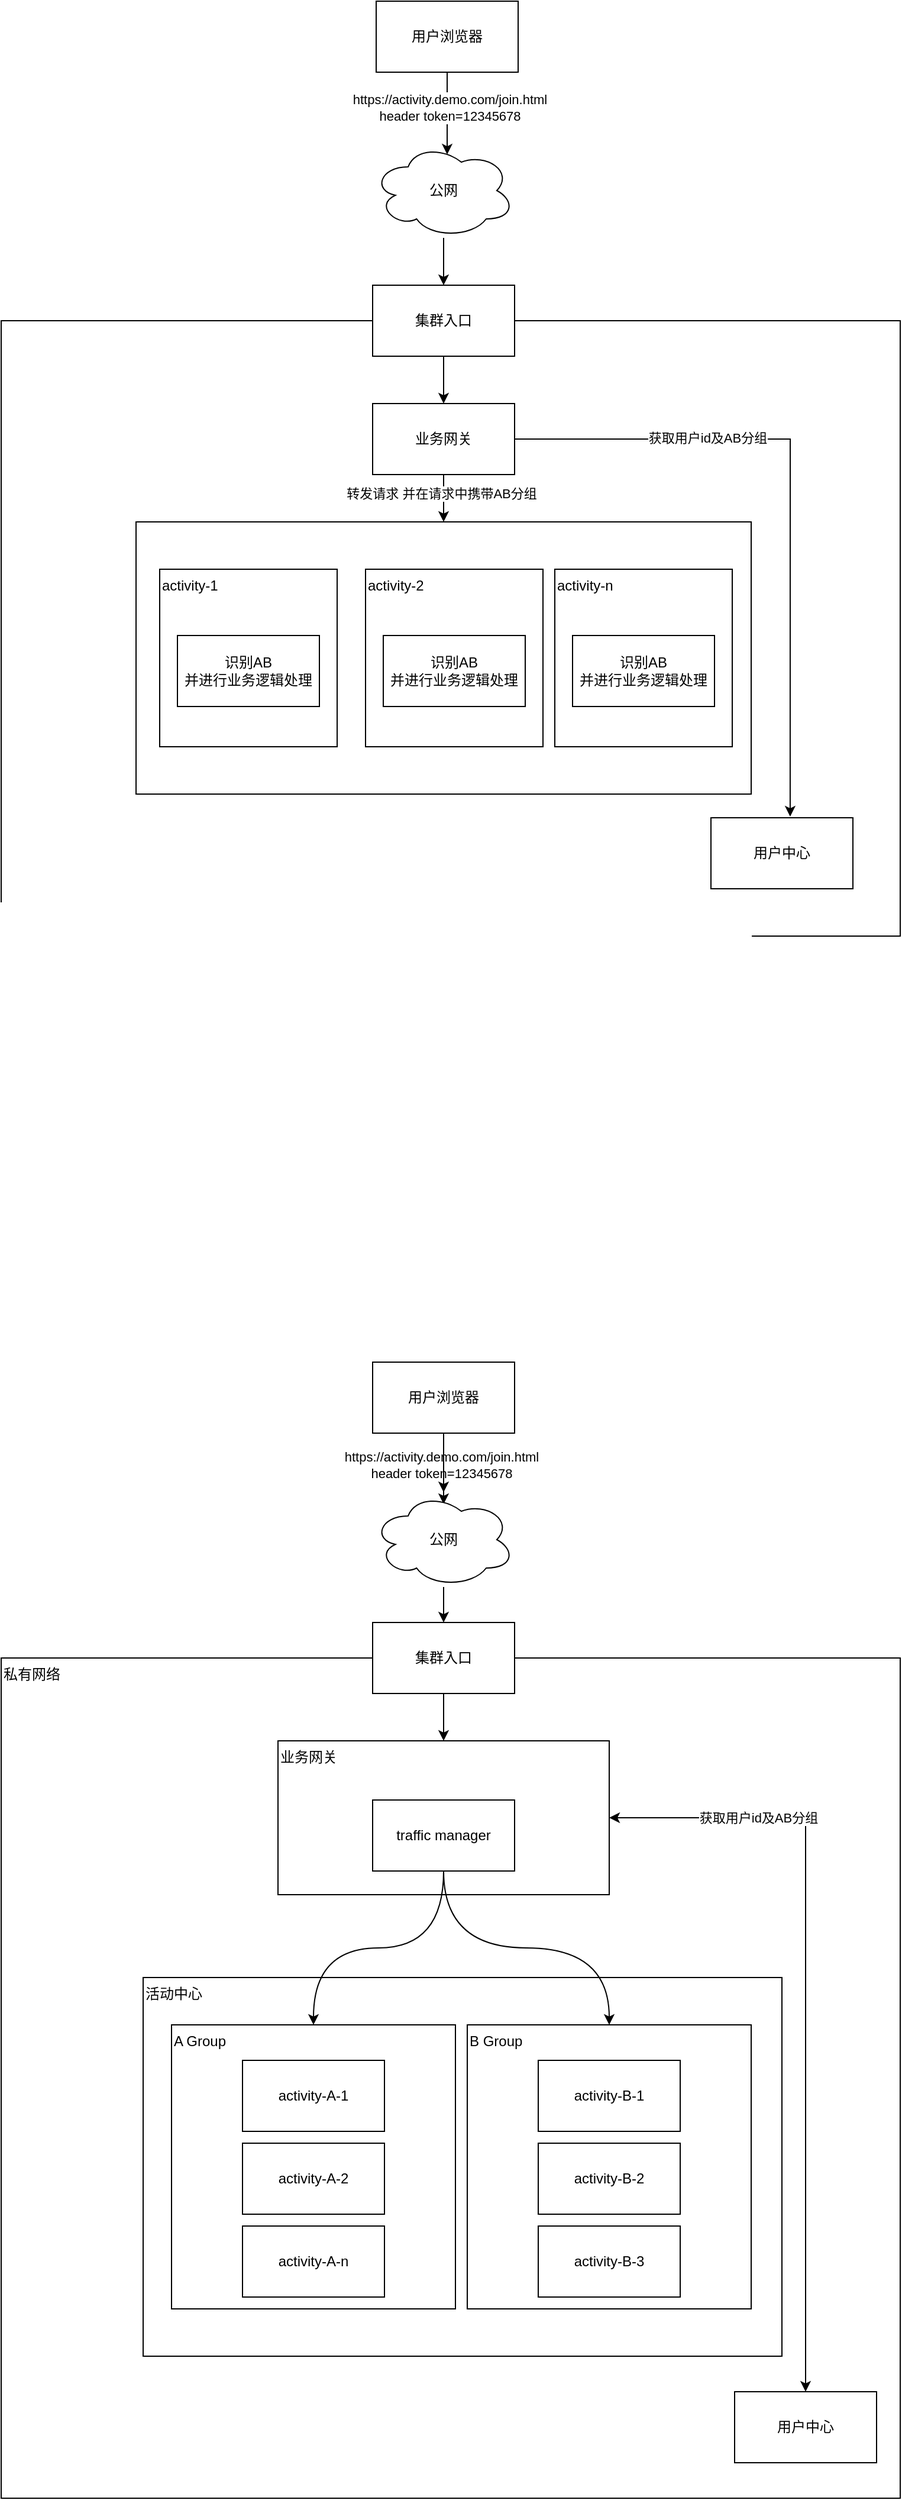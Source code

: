 <mxfile version="17.2.3" type="github">
  <diagram id="NkTXDc8hUBUXjb-TBbOY" name="第 1 页">
    <mxGraphModel dx="1426" dy="1963" grid="1" gridSize="10" guides="1" tooltips="1" connect="1" arrows="1" fold="1" page="1" pageScale="1" pageWidth="827" pageHeight="1169" math="0" shadow="0">
      <root>
        <mxCell id="0" />
        <mxCell id="1" parent="0" />
        <mxCell id="VPTVzxUfHxMfCs_0RZJk-6" value="私有网络" style="rounded=0;whiteSpace=wrap;html=1;align=left;verticalAlign=top;" vertex="1" parent="1">
          <mxGeometry x="40" y="280" width="760" height="710" as="geometry" />
        </mxCell>
        <mxCell id="VPTVzxUfHxMfCs_0RZJk-4" style="edgeStyle=orthogonalEdgeStyle;rounded=0;orthogonalLoop=1;jettySize=auto;html=1;entryX=0.5;entryY=0.125;entryDx=0;entryDy=0;entryPerimeter=0;" edge="1" parent="1" source="VPTVzxUfHxMfCs_0RZJk-1" target="VPTVzxUfHxMfCs_0RZJk-3">
          <mxGeometry relative="1" as="geometry" />
        </mxCell>
        <mxCell id="VPTVzxUfHxMfCs_0RZJk-7" value="https://activity.demo.com/join.html&lt;br&gt;header token=12345678" style="edgeLabel;html=1;align=center;verticalAlign=middle;resizable=0;points=[];" vertex="1" connectable="0" parent="VPTVzxUfHxMfCs_0RZJk-4">
          <mxGeometry x="-0.1" y="-2" relative="1" as="geometry">
            <mxPoint as="offset" />
          </mxGeometry>
        </mxCell>
        <mxCell id="VPTVzxUfHxMfCs_0RZJk-29" value="" style="edgeStyle=orthogonalEdgeStyle;curved=1;rounded=0;orthogonalLoop=1;jettySize=auto;html=1;startArrow=none;startFill=0;" edge="1" parent="1" source="VPTVzxUfHxMfCs_0RZJk-1" target="VPTVzxUfHxMfCs_0RZJk-3">
          <mxGeometry relative="1" as="geometry" />
        </mxCell>
        <mxCell id="VPTVzxUfHxMfCs_0RZJk-1" value="用户浏览器" style="rounded=0;whiteSpace=wrap;html=1;" vertex="1" parent="1">
          <mxGeometry x="354" y="30" width="120" height="60" as="geometry" />
        </mxCell>
        <mxCell id="VPTVzxUfHxMfCs_0RZJk-10" style="edgeStyle=orthogonalEdgeStyle;rounded=0;orthogonalLoop=1;jettySize=auto;html=1;" edge="1" parent="1" source="VPTVzxUfHxMfCs_0RZJk-2" target="VPTVzxUfHxMfCs_0RZJk-8">
          <mxGeometry relative="1" as="geometry" />
        </mxCell>
        <mxCell id="VPTVzxUfHxMfCs_0RZJk-2" value="集群入口" style="rounded=0;whiteSpace=wrap;html=1;" vertex="1" parent="1">
          <mxGeometry x="354" y="250" width="120" height="60" as="geometry" />
        </mxCell>
        <mxCell id="VPTVzxUfHxMfCs_0RZJk-5" style="edgeStyle=orthogonalEdgeStyle;rounded=0;orthogonalLoop=1;jettySize=auto;html=1;entryX=0.5;entryY=0;entryDx=0;entryDy=0;" edge="1" parent="1" source="VPTVzxUfHxMfCs_0RZJk-3" target="VPTVzxUfHxMfCs_0RZJk-2">
          <mxGeometry relative="1" as="geometry" />
        </mxCell>
        <mxCell id="VPTVzxUfHxMfCs_0RZJk-3" value="公网" style="ellipse;shape=cloud;whiteSpace=wrap;html=1;" vertex="1" parent="1">
          <mxGeometry x="354" y="140" width="120" height="80" as="geometry" />
        </mxCell>
        <mxCell id="VPTVzxUfHxMfCs_0RZJk-12" style="edgeStyle=orthogonalEdgeStyle;rounded=0;orthogonalLoop=1;jettySize=auto;html=1;entryX=0.5;entryY=0;entryDx=0;entryDy=0;startArrow=classic;startFill=1;exitX=1;exitY=0.5;exitDx=0;exitDy=0;" edge="1" parent="1" source="VPTVzxUfHxMfCs_0RZJk-8" target="VPTVzxUfHxMfCs_0RZJk-9">
          <mxGeometry relative="1" as="geometry">
            <Array as="points">
              <mxPoint x="720" y="415" />
            </Array>
          </mxGeometry>
        </mxCell>
        <mxCell id="VPTVzxUfHxMfCs_0RZJk-13" value="获取用户id及AB分组" style="edgeLabel;html=1;align=center;verticalAlign=middle;resizable=0;points=[];" vertex="1" connectable="0" parent="VPTVzxUfHxMfCs_0RZJk-12">
          <mxGeometry x="-0.27" y="2" relative="1" as="geometry">
            <mxPoint x="-42" y="-72" as="offset" />
          </mxGeometry>
        </mxCell>
        <mxCell id="VPTVzxUfHxMfCs_0RZJk-8" value="业务网关" style="rounded=0;whiteSpace=wrap;html=1;verticalAlign=top;align=left;" vertex="1" parent="1">
          <mxGeometry x="274" y="350" width="280" height="130" as="geometry" />
        </mxCell>
        <mxCell id="VPTVzxUfHxMfCs_0RZJk-9" value="用户中心" style="rounded=0;whiteSpace=wrap;html=1;" vertex="1" parent="1">
          <mxGeometry x="660" y="900" width="120" height="60" as="geometry" />
        </mxCell>
        <mxCell id="VPTVzxUfHxMfCs_0RZJk-14" value="活动中心" style="rounded=0;whiteSpace=wrap;html=1;align=left;verticalAlign=top;" vertex="1" parent="1">
          <mxGeometry x="160" y="550" width="540" height="320" as="geometry" />
        </mxCell>
        <mxCell id="VPTVzxUfHxMfCs_0RZJk-15" value="A Group" style="rounded=0;whiteSpace=wrap;html=1;align=left;verticalAlign=top;" vertex="1" parent="1">
          <mxGeometry x="184" y="590" width="240" height="240" as="geometry" />
        </mxCell>
        <mxCell id="VPTVzxUfHxMfCs_0RZJk-16" value="B Group" style="rounded=0;whiteSpace=wrap;html=1;verticalAlign=top;align=left;" vertex="1" parent="1">
          <mxGeometry x="434" y="590" width="240" height="240" as="geometry" />
        </mxCell>
        <mxCell id="VPTVzxUfHxMfCs_0RZJk-18" style="edgeStyle=orthogonalEdgeStyle;rounded=0;orthogonalLoop=1;jettySize=auto;html=1;entryX=0.5;entryY=0;entryDx=0;entryDy=0;startArrow=none;startFill=0;curved=1;" edge="1" parent="1" source="VPTVzxUfHxMfCs_0RZJk-17" target="VPTVzxUfHxMfCs_0RZJk-15">
          <mxGeometry relative="1" as="geometry" />
        </mxCell>
        <mxCell id="VPTVzxUfHxMfCs_0RZJk-19" style="edgeStyle=orthogonalEdgeStyle;curved=1;rounded=0;orthogonalLoop=1;jettySize=auto;html=1;entryX=0.5;entryY=0;entryDx=0;entryDy=0;startArrow=none;startFill=0;" edge="1" parent="1" source="VPTVzxUfHxMfCs_0RZJk-17" target="VPTVzxUfHxMfCs_0RZJk-16">
          <mxGeometry relative="1" as="geometry" />
        </mxCell>
        <mxCell id="VPTVzxUfHxMfCs_0RZJk-17" value="traffic manager" style="rounded=0;whiteSpace=wrap;html=1;" vertex="1" parent="1">
          <mxGeometry x="354" y="400" width="120" height="60" as="geometry" />
        </mxCell>
        <mxCell id="VPTVzxUfHxMfCs_0RZJk-20" value="activity-A-1" style="rounded=0;whiteSpace=wrap;html=1;" vertex="1" parent="1">
          <mxGeometry x="244" y="620" width="120" height="60" as="geometry" />
        </mxCell>
        <mxCell id="VPTVzxUfHxMfCs_0RZJk-21" value="activity-A-2" style="rounded=0;whiteSpace=wrap;html=1;" vertex="1" parent="1">
          <mxGeometry x="244" y="690" width="120" height="60" as="geometry" />
        </mxCell>
        <mxCell id="VPTVzxUfHxMfCs_0RZJk-22" value="activity-A-n" style="rounded=0;whiteSpace=wrap;html=1;" vertex="1" parent="1">
          <mxGeometry x="244" y="760" width="120" height="60" as="geometry" />
        </mxCell>
        <mxCell id="VPTVzxUfHxMfCs_0RZJk-23" value="activity-B-1" style="rounded=0;whiteSpace=wrap;html=1;" vertex="1" parent="1">
          <mxGeometry x="494" y="620" width="120" height="60" as="geometry" />
        </mxCell>
        <mxCell id="VPTVzxUfHxMfCs_0RZJk-24" value="activity-B-2" style="rounded=0;whiteSpace=wrap;html=1;" vertex="1" parent="1">
          <mxGeometry x="494" y="690" width="120" height="60" as="geometry" />
        </mxCell>
        <mxCell id="VPTVzxUfHxMfCs_0RZJk-25" value="activity-B-3" style="rounded=0;whiteSpace=wrap;html=1;" vertex="1" parent="1">
          <mxGeometry x="494" y="760" width="120" height="60" as="geometry" />
        </mxCell>
        <mxCell id="VPTVzxUfHxMfCs_0RZJk-30" style="edgeStyle=orthogonalEdgeStyle;curved=1;rounded=0;orthogonalLoop=1;jettySize=auto;html=1;entryX=0.525;entryY=0.119;entryDx=0;entryDy=0;entryPerimeter=0;startArrow=none;startFill=0;" edge="1" parent="1" source="VPTVzxUfHxMfCs_0RZJk-26" target="VPTVzxUfHxMfCs_0RZJk-27">
          <mxGeometry relative="1" as="geometry" />
        </mxCell>
        <mxCell id="VPTVzxUfHxMfCs_0RZJk-31" value="https://activity.demo.com/join.html&lt;br&gt;header token=12345678" style="edgeLabel;html=1;align=center;verticalAlign=middle;resizable=0;points=[];" vertex="1" connectable="0" parent="VPTVzxUfHxMfCs_0RZJk-30">
          <mxGeometry x="-0.162" y="2" relative="1" as="geometry">
            <mxPoint y="1" as="offset" />
          </mxGeometry>
        </mxCell>
        <mxCell id="VPTVzxUfHxMfCs_0RZJk-26" value="用户浏览器" style="rounded=0;whiteSpace=wrap;html=1;" vertex="1" parent="1">
          <mxGeometry x="357" y="-1120" width="120" height="60" as="geometry" />
        </mxCell>
        <mxCell id="VPTVzxUfHxMfCs_0RZJk-33" style="edgeStyle=orthogonalEdgeStyle;curved=1;rounded=0;orthogonalLoop=1;jettySize=auto;html=1;entryX=0.5;entryY=0;entryDx=0;entryDy=0;startArrow=none;startFill=0;" edge="1" parent="1" source="VPTVzxUfHxMfCs_0RZJk-27" target="VPTVzxUfHxMfCs_0RZJk-32">
          <mxGeometry relative="1" as="geometry" />
        </mxCell>
        <mxCell id="VPTVzxUfHxMfCs_0RZJk-27" value="公网" style="ellipse;shape=cloud;whiteSpace=wrap;html=1;" vertex="1" parent="1">
          <mxGeometry x="354" y="-1000" width="120" height="80" as="geometry" />
        </mxCell>
        <mxCell id="VPTVzxUfHxMfCs_0RZJk-28" value="" style="rounded=0;whiteSpace=wrap;html=1;" vertex="1" parent="1">
          <mxGeometry x="40" y="-850" width="760" height="520" as="geometry" />
        </mxCell>
        <mxCell id="VPTVzxUfHxMfCs_0RZJk-38" style="edgeStyle=orthogonalEdgeStyle;rounded=0;orthogonalLoop=1;jettySize=auto;html=1;entryX=0.5;entryY=0;entryDx=0;entryDy=0;startArrow=none;startFill=0;" edge="1" parent="1" source="VPTVzxUfHxMfCs_0RZJk-32" target="VPTVzxUfHxMfCs_0RZJk-34">
          <mxGeometry relative="1" as="geometry" />
        </mxCell>
        <mxCell id="VPTVzxUfHxMfCs_0RZJk-32" value="集群入口" style="rounded=0;whiteSpace=wrap;html=1;" vertex="1" parent="1">
          <mxGeometry x="354" y="-880" width="120" height="60" as="geometry" />
        </mxCell>
        <mxCell id="VPTVzxUfHxMfCs_0RZJk-36" style="edgeStyle=orthogonalEdgeStyle;rounded=0;orthogonalLoop=1;jettySize=auto;html=1;entryX=0.558;entryY=-0.017;entryDx=0;entryDy=0;entryPerimeter=0;startArrow=none;startFill=0;" edge="1" parent="1" source="VPTVzxUfHxMfCs_0RZJk-34" target="VPTVzxUfHxMfCs_0RZJk-35">
          <mxGeometry relative="1" as="geometry" />
        </mxCell>
        <mxCell id="VPTVzxUfHxMfCs_0RZJk-37" value="获取用户id及AB分组" style="edgeLabel;html=1;align=center;verticalAlign=middle;resizable=0;points=[];" vertex="1" connectable="0" parent="VPTVzxUfHxMfCs_0RZJk-36">
          <mxGeometry x="-0.409" y="1" relative="1" as="geometry">
            <mxPoint as="offset" />
          </mxGeometry>
        </mxCell>
        <mxCell id="VPTVzxUfHxMfCs_0RZJk-46" style="edgeStyle=orthogonalEdgeStyle;rounded=0;orthogonalLoop=1;jettySize=auto;html=1;entryX=0.5;entryY=0;entryDx=0;entryDy=0;startArrow=none;startFill=0;" edge="1" parent="1" source="VPTVzxUfHxMfCs_0RZJk-34" target="VPTVzxUfHxMfCs_0RZJk-39">
          <mxGeometry relative="1" as="geometry" />
        </mxCell>
        <mxCell id="VPTVzxUfHxMfCs_0RZJk-47" value="转发请求 并在请求中携带AB分组" style="edgeLabel;html=1;align=center;verticalAlign=middle;resizable=0;points=[];" vertex="1" connectable="0" parent="VPTVzxUfHxMfCs_0RZJk-46">
          <mxGeometry x="-0.425" y="-2" relative="1" as="geometry">
            <mxPoint y="4" as="offset" />
          </mxGeometry>
        </mxCell>
        <mxCell id="VPTVzxUfHxMfCs_0RZJk-34" value="业务网关" style="rounded=0;whiteSpace=wrap;html=1;" vertex="1" parent="1">
          <mxGeometry x="354" y="-780" width="120" height="60" as="geometry" />
        </mxCell>
        <mxCell id="VPTVzxUfHxMfCs_0RZJk-35" value="用户中心" style="rounded=0;whiteSpace=wrap;html=1;" vertex="1" parent="1">
          <mxGeometry x="640" y="-430" width="120" height="60" as="geometry" />
        </mxCell>
        <mxCell id="VPTVzxUfHxMfCs_0RZJk-39" value="" style="rounded=0;whiteSpace=wrap;html=1;" vertex="1" parent="1">
          <mxGeometry x="154" y="-680" width="520" height="230" as="geometry" />
        </mxCell>
        <mxCell id="VPTVzxUfHxMfCs_0RZJk-40" value="activity-1" style="rounded=0;whiteSpace=wrap;html=1;align=left;verticalAlign=top;" vertex="1" parent="1">
          <mxGeometry x="174" y="-640" width="150" height="150" as="geometry" />
        </mxCell>
        <mxCell id="VPTVzxUfHxMfCs_0RZJk-41" value="识别AB&lt;br&gt;并进行业务逻辑处理" style="rounded=0;whiteSpace=wrap;html=1;" vertex="1" parent="1">
          <mxGeometry x="189" y="-584" width="120" height="60" as="geometry" />
        </mxCell>
        <mxCell id="VPTVzxUfHxMfCs_0RZJk-42" value="activity-2" style="rounded=0;whiteSpace=wrap;html=1;align=left;verticalAlign=top;" vertex="1" parent="1">
          <mxGeometry x="348" y="-640" width="150" height="150" as="geometry" />
        </mxCell>
        <mxCell id="VPTVzxUfHxMfCs_0RZJk-43" value="识别AB&lt;br&gt;并进行业务逻辑处理" style="rounded=0;whiteSpace=wrap;html=1;" vertex="1" parent="1">
          <mxGeometry x="363" y="-584" width="120" height="60" as="geometry" />
        </mxCell>
        <mxCell id="VPTVzxUfHxMfCs_0RZJk-44" value="activity-n" style="rounded=0;whiteSpace=wrap;html=1;align=left;verticalAlign=top;" vertex="1" parent="1">
          <mxGeometry x="508" y="-640" width="150" height="150" as="geometry" />
        </mxCell>
        <mxCell id="VPTVzxUfHxMfCs_0RZJk-45" value="识别AB&lt;br&gt;并进行业务逻辑处理" style="rounded=0;whiteSpace=wrap;html=1;" vertex="1" parent="1">
          <mxGeometry x="523" y="-584" width="120" height="60" as="geometry" />
        </mxCell>
      </root>
    </mxGraphModel>
  </diagram>
</mxfile>
